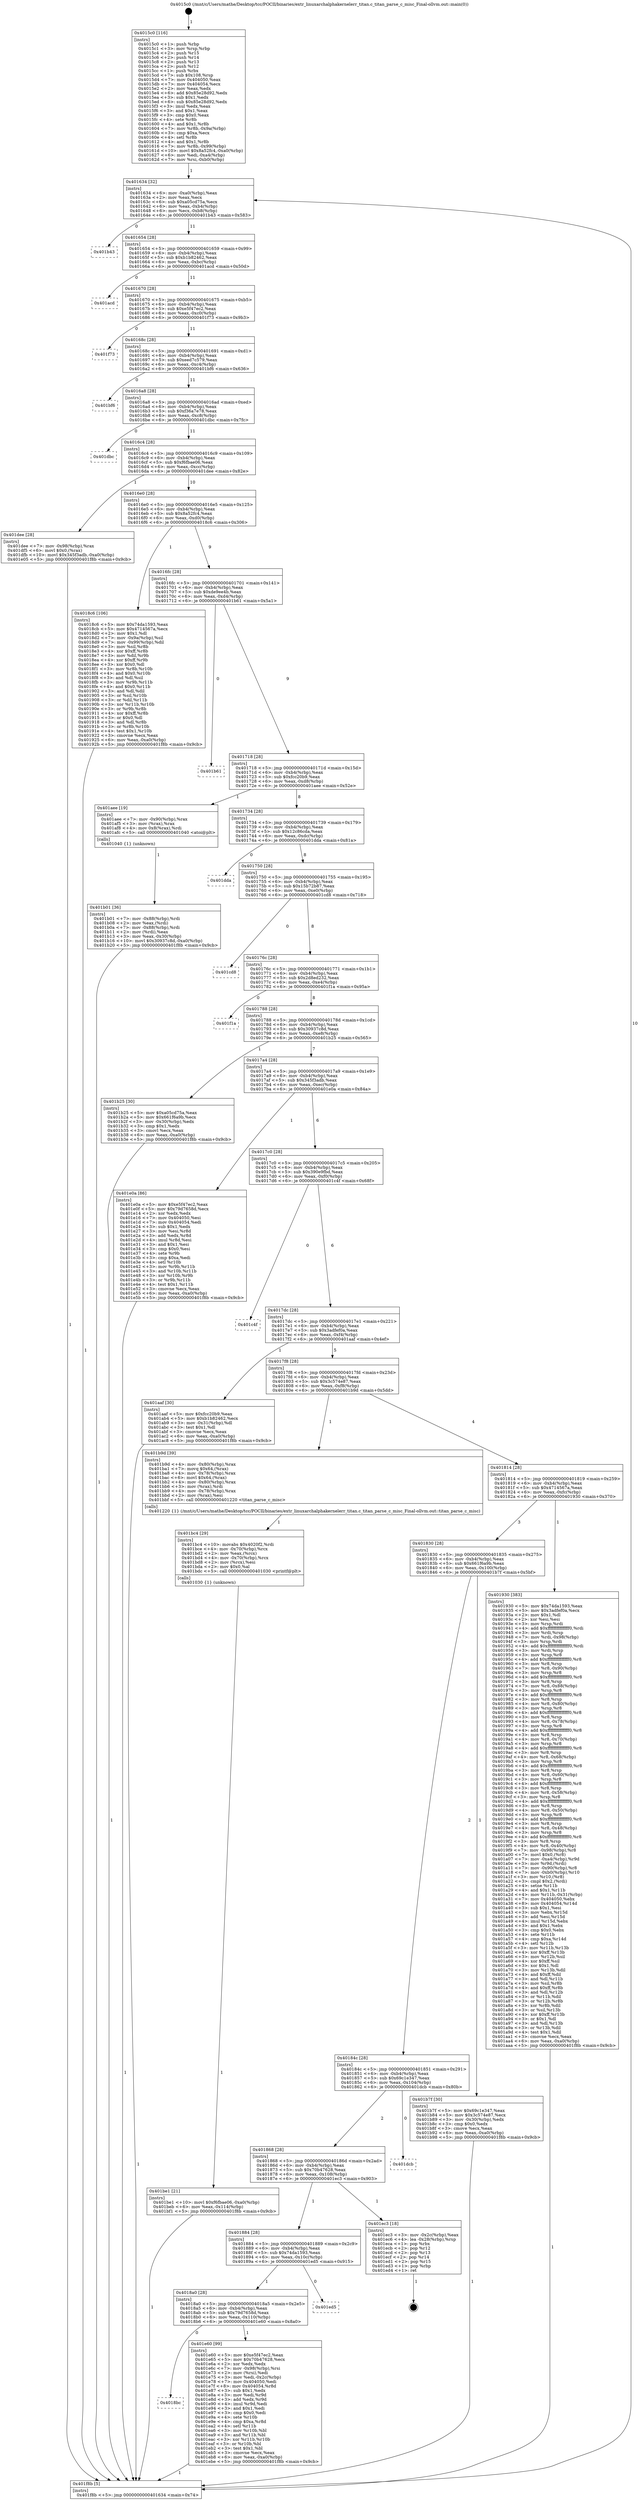 digraph "0x4015c0" {
  label = "0x4015c0 (/mnt/c/Users/mathe/Desktop/tcc/POCII/binaries/extr_linuxarchalphakernelerr_titan.c_titan_parse_c_misc_Final-ollvm.out::main(0))"
  labelloc = "t"
  node[shape=record]

  Entry [label="",width=0.3,height=0.3,shape=circle,fillcolor=black,style=filled]
  "0x401634" [label="{
     0x401634 [32]\l
     | [instrs]\l
     &nbsp;&nbsp;0x401634 \<+6\>: mov -0xa0(%rbp),%eax\l
     &nbsp;&nbsp;0x40163a \<+2\>: mov %eax,%ecx\l
     &nbsp;&nbsp;0x40163c \<+6\>: sub $0xa05cd75a,%ecx\l
     &nbsp;&nbsp;0x401642 \<+6\>: mov %eax,-0xb4(%rbp)\l
     &nbsp;&nbsp;0x401648 \<+6\>: mov %ecx,-0xb8(%rbp)\l
     &nbsp;&nbsp;0x40164e \<+6\>: je 0000000000401b43 \<main+0x583\>\l
  }"]
  "0x401b43" [label="{
     0x401b43\l
  }", style=dashed]
  "0x401654" [label="{
     0x401654 [28]\l
     | [instrs]\l
     &nbsp;&nbsp;0x401654 \<+5\>: jmp 0000000000401659 \<main+0x99\>\l
     &nbsp;&nbsp;0x401659 \<+6\>: mov -0xb4(%rbp),%eax\l
     &nbsp;&nbsp;0x40165f \<+5\>: sub $0xb1b82462,%eax\l
     &nbsp;&nbsp;0x401664 \<+6\>: mov %eax,-0xbc(%rbp)\l
     &nbsp;&nbsp;0x40166a \<+6\>: je 0000000000401acd \<main+0x50d\>\l
  }"]
  Exit [label="",width=0.3,height=0.3,shape=circle,fillcolor=black,style=filled,peripheries=2]
  "0x401acd" [label="{
     0x401acd\l
  }", style=dashed]
  "0x401670" [label="{
     0x401670 [28]\l
     | [instrs]\l
     &nbsp;&nbsp;0x401670 \<+5\>: jmp 0000000000401675 \<main+0xb5\>\l
     &nbsp;&nbsp;0x401675 \<+6\>: mov -0xb4(%rbp),%eax\l
     &nbsp;&nbsp;0x40167b \<+5\>: sub $0xe5f47ec2,%eax\l
     &nbsp;&nbsp;0x401680 \<+6\>: mov %eax,-0xc0(%rbp)\l
     &nbsp;&nbsp;0x401686 \<+6\>: je 0000000000401f73 \<main+0x9b3\>\l
  }"]
  "0x4018bc" [label="{
     0x4018bc\l
  }", style=dashed]
  "0x401f73" [label="{
     0x401f73\l
  }", style=dashed]
  "0x40168c" [label="{
     0x40168c [28]\l
     | [instrs]\l
     &nbsp;&nbsp;0x40168c \<+5\>: jmp 0000000000401691 \<main+0xd1\>\l
     &nbsp;&nbsp;0x401691 \<+6\>: mov -0xb4(%rbp),%eax\l
     &nbsp;&nbsp;0x401697 \<+5\>: sub $0xeed7c579,%eax\l
     &nbsp;&nbsp;0x40169c \<+6\>: mov %eax,-0xc4(%rbp)\l
     &nbsp;&nbsp;0x4016a2 \<+6\>: je 0000000000401bf6 \<main+0x636\>\l
  }"]
  "0x401e60" [label="{
     0x401e60 [99]\l
     | [instrs]\l
     &nbsp;&nbsp;0x401e60 \<+5\>: mov $0xe5f47ec2,%eax\l
     &nbsp;&nbsp;0x401e65 \<+5\>: mov $0x70b47628,%ecx\l
     &nbsp;&nbsp;0x401e6a \<+2\>: xor %edx,%edx\l
     &nbsp;&nbsp;0x401e6c \<+7\>: mov -0x98(%rbp),%rsi\l
     &nbsp;&nbsp;0x401e73 \<+2\>: mov (%rsi),%edi\l
     &nbsp;&nbsp;0x401e75 \<+3\>: mov %edi,-0x2c(%rbp)\l
     &nbsp;&nbsp;0x401e78 \<+7\>: mov 0x404050,%edi\l
     &nbsp;&nbsp;0x401e7f \<+8\>: mov 0x404054,%r8d\l
     &nbsp;&nbsp;0x401e87 \<+3\>: sub $0x1,%edx\l
     &nbsp;&nbsp;0x401e8a \<+3\>: mov %edi,%r9d\l
     &nbsp;&nbsp;0x401e8d \<+3\>: add %edx,%r9d\l
     &nbsp;&nbsp;0x401e90 \<+4\>: imul %r9d,%edi\l
     &nbsp;&nbsp;0x401e94 \<+3\>: and $0x1,%edi\l
     &nbsp;&nbsp;0x401e97 \<+3\>: cmp $0x0,%edi\l
     &nbsp;&nbsp;0x401e9a \<+4\>: sete %r10b\l
     &nbsp;&nbsp;0x401e9e \<+4\>: cmp $0xa,%r8d\l
     &nbsp;&nbsp;0x401ea2 \<+4\>: setl %r11b\l
     &nbsp;&nbsp;0x401ea6 \<+3\>: mov %r10b,%bl\l
     &nbsp;&nbsp;0x401ea9 \<+3\>: and %r11b,%bl\l
     &nbsp;&nbsp;0x401eac \<+3\>: xor %r11b,%r10b\l
     &nbsp;&nbsp;0x401eaf \<+3\>: or %r10b,%bl\l
     &nbsp;&nbsp;0x401eb2 \<+3\>: test $0x1,%bl\l
     &nbsp;&nbsp;0x401eb5 \<+3\>: cmovne %ecx,%eax\l
     &nbsp;&nbsp;0x401eb8 \<+6\>: mov %eax,-0xa0(%rbp)\l
     &nbsp;&nbsp;0x401ebe \<+5\>: jmp 0000000000401f8b \<main+0x9cb\>\l
  }"]
  "0x401bf6" [label="{
     0x401bf6\l
  }", style=dashed]
  "0x4016a8" [label="{
     0x4016a8 [28]\l
     | [instrs]\l
     &nbsp;&nbsp;0x4016a8 \<+5\>: jmp 00000000004016ad \<main+0xed\>\l
     &nbsp;&nbsp;0x4016ad \<+6\>: mov -0xb4(%rbp),%eax\l
     &nbsp;&nbsp;0x4016b3 \<+5\>: sub $0xf36a7e78,%eax\l
     &nbsp;&nbsp;0x4016b8 \<+6\>: mov %eax,-0xc8(%rbp)\l
     &nbsp;&nbsp;0x4016be \<+6\>: je 0000000000401dbc \<main+0x7fc\>\l
  }"]
  "0x4018a0" [label="{
     0x4018a0 [28]\l
     | [instrs]\l
     &nbsp;&nbsp;0x4018a0 \<+5\>: jmp 00000000004018a5 \<main+0x2e5\>\l
     &nbsp;&nbsp;0x4018a5 \<+6\>: mov -0xb4(%rbp),%eax\l
     &nbsp;&nbsp;0x4018ab \<+5\>: sub $0x79d7658d,%eax\l
     &nbsp;&nbsp;0x4018b0 \<+6\>: mov %eax,-0x110(%rbp)\l
     &nbsp;&nbsp;0x4018b6 \<+6\>: je 0000000000401e60 \<main+0x8a0\>\l
  }"]
  "0x401dbc" [label="{
     0x401dbc\l
  }", style=dashed]
  "0x4016c4" [label="{
     0x4016c4 [28]\l
     | [instrs]\l
     &nbsp;&nbsp;0x4016c4 \<+5\>: jmp 00000000004016c9 \<main+0x109\>\l
     &nbsp;&nbsp;0x4016c9 \<+6\>: mov -0xb4(%rbp),%eax\l
     &nbsp;&nbsp;0x4016cf \<+5\>: sub $0xf6fbae06,%eax\l
     &nbsp;&nbsp;0x4016d4 \<+6\>: mov %eax,-0xcc(%rbp)\l
     &nbsp;&nbsp;0x4016da \<+6\>: je 0000000000401dee \<main+0x82e\>\l
  }"]
  "0x401ed5" [label="{
     0x401ed5\l
  }", style=dashed]
  "0x401dee" [label="{
     0x401dee [28]\l
     | [instrs]\l
     &nbsp;&nbsp;0x401dee \<+7\>: mov -0x98(%rbp),%rax\l
     &nbsp;&nbsp;0x401df5 \<+6\>: movl $0x0,(%rax)\l
     &nbsp;&nbsp;0x401dfb \<+10\>: movl $0x345f3adb,-0xa0(%rbp)\l
     &nbsp;&nbsp;0x401e05 \<+5\>: jmp 0000000000401f8b \<main+0x9cb\>\l
  }"]
  "0x4016e0" [label="{
     0x4016e0 [28]\l
     | [instrs]\l
     &nbsp;&nbsp;0x4016e0 \<+5\>: jmp 00000000004016e5 \<main+0x125\>\l
     &nbsp;&nbsp;0x4016e5 \<+6\>: mov -0xb4(%rbp),%eax\l
     &nbsp;&nbsp;0x4016eb \<+5\>: sub $0x8a52fc4,%eax\l
     &nbsp;&nbsp;0x4016f0 \<+6\>: mov %eax,-0xd0(%rbp)\l
     &nbsp;&nbsp;0x4016f6 \<+6\>: je 00000000004018c6 \<main+0x306\>\l
  }"]
  "0x401884" [label="{
     0x401884 [28]\l
     | [instrs]\l
     &nbsp;&nbsp;0x401884 \<+5\>: jmp 0000000000401889 \<main+0x2c9\>\l
     &nbsp;&nbsp;0x401889 \<+6\>: mov -0xb4(%rbp),%eax\l
     &nbsp;&nbsp;0x40188f \<+5\>: sub $0x74da1593,%eax\l
     &nbsp;&nbsp;0x401894 \<+6\>: mov %eax,-0x10c(%rbp)\l
     &nbsp;&nbsp;0x40189a \<+6\>: je 0000000000401ed5 \<main+0x915\>\l
  }"]
  "0x4018c6" [label="{
     0x4018c6 [106]\l
     | [instrs]\l
     &nbsp;&nbsp;0x4018c6 \<+5\>: mov $0x74da1593,%eax\l
     &nbsp;&nbsp;0x4018cb \<+5\>: mov $0x4714567a,%ecx\l
     &nbsp;&nbsp;0x4018d0 \<+2\>: mov $0x1,%dl\l
     &nbsp;&nbsp;0x4018d2 \<+7\>: mov -0x9a(%rbp),%sil\l
     &nbsp;&nbsp;0x4018d9 \<+7\>: mov -0x99(%rbp),%dil\l
     &nbsp;&nbsp;0x4018e0 \<+3\>: mov %sil,%r8b\l
     &nbsp;&nbsp;0x4018e3 \<+4\>: xor $0xff,%r8b\l
     &nbsp;&nbsp;0x4018e7 \<+3\>: mov %dil,%r9b\l
     &nbsp;&nbsp;0x4018ea \<+4\>: xor $0xff,%r9b\l
     &nbsp;&nbsp;0x4018ee \<+3\>: xor $0x0,%dl\l
     &nbsp;&nbsp;0x4018f1 \<+3\>: mov %r8b,%r10b\l
     &nbsp;&nbsp;0x4018f4 \<+4\>: and $0x0,%r10b\l
     &nbsp;&nbsp;0x4018f8 \<+3\>: and %dl,%sil\l
     &nbsp;&nbsp;0x4018fb \<+3\>: mov %r9b,%r11b\l
     &nbsp;&nbsp;0x4018fe \<+4\>: and $0x0,%r11b\l
     &nbsp;&nbsp;0x401902 \<+3\>: and %dl,%dil\l
     &nbsp;&nbsp;0x401905 \<+3\>: or %sil,%r10b\l
     &nbsp;&nbsp;0x401908 \<+3\>: or %dil,%r11b\l
     &nbsp;&nbsp;0x40190b \<+3\>: xor %r11b,%r10b\l
     &nbsp;&nbsp;0x40190e \<+3\>: or %r9b,%r8b\l
     &nbsp;&nbsp;0x401911 \<+4\>: xor $0xff,%r8b\l
     &nbsp;&nbsp;0x401915 \<+3\>: or $0x0,%dl\l
     &nbsp;&nbsp;0x401918 \<+3\>: and %dl,%r8b\l
     &nbsp;&nbsp;0x40191b \<+3\>: or %r8b,%r10b\l
     &nbsp;&nbsp;0x40191e \<+4\>: test $0x1,%r10b\l
     &nbsp;&nbsp;0x401922 \<+3\>: cmovne %ecx,%eax\l
     &nbsp;&nbsp;0x401925 \<+6\>: mov %eax,-0xa0(%rbp)\l
     &nbsp;&nbsp;0x40192b \<+5\>: jmp 0000000000401f8b \<main+0x9cb\>\l
  }"]
  "0x4016fc" [label="{
     0x4016fc [28]\l
     | [instrs]\l
     &nbsp;&nbsp;0x4016fc \<+5\>: jmp 0000000000401701 \<main+0x141\>\l
     &nbsp;&nbsp;0x401701 \<+6\>: mov -0xb4(%rbp),%eax\l
     &nbsp;&nbsp;0x401707 \<+5\>: sub $0xde9ee4b,%eax\l
     &nbsp;&nbsp;0x40170c \<+6\>: mov %eax,-0xd4(%rbp)\l
     &nbsp;&nbsp;0x401712 \<+6\>: je 0000000000401b61 \<main+0x5a1\>\l
  }"]
  "0x401f8b" [label="{
     0x401f8b [5]\l
     | [instrs]\l
     &nbsp;&nbsp;0x401f8b \<+5\>: jmp 0000000000401634 \<main+0x74\>\l
  }"]
  "0x4015c0" [label="{
     0x4015c0 [116]\l
     | [instrs]\l
     &nbsp;&nbsp;0x4015c0 \<+1\>: push %rbp\l
     &nbsp;&nbsp;0x4015c1 \<+3\>: mov %rsp,%rbp\l
     &nbsp;&nbsp;0x4015c4 \<+2\>: push %r15\l
     &nbsp;&nbsp;0x4015c6 \<+2\>: push %r14\l
     &nbsp;&nbsp;0x4015c8 \<+2\>: push %r13\l
     &nbsp;&nbsp;0x4015ca \<+2\>: push %r12\l
     &nbsp;&nbsp;0x4015cc \<+1\>: push %rbx\l
     &nbsp;&nbsp;0x4015cd \<+7\>: sub $0x108,%rsp\l
     &nbsp;&nbsp;0x4015d4 \<+7\>: mov 0x404050,%eax\l
     &nbsp;&nbsp;0x4015db \<+7\>: mov 0x404054,%ecx\l
     &nbsp;&nbsp;0x4015e2 \<+2\>: mov %eax,%edx\l
     &nbsp;&nbsp;0x4015e4 \<+6\>: add $0x85e28d92,%edx\l
     &nbsp;&nbsp;0x4015ea \<+3\>: sub $0x1,%edx\l
     &nbsp;&nbsp;0x4015ed \<+6\>: sub $0x85e28d92,%edx\l
     &nbsp;&nbsp;0x4015f3 \<+3\>: imul %edx,%eax\l
     &nbsp;&nbsp;0x4015f6 \<+3\>: and $0x1,%eax\l
     &nbsp;&nbsp;0x4015f9 \<+3\>: cmp $0x0,%eax\l
     &nbsp;&nbsp;0x4015fc \<+4\>: sete %r8b\l
     &nbsp;&nbsp;0x401600 \<+4\>: and $0x1,%r8b\l
     &nbsp;&nbsp;0x401604 \<+7\>: mov %r8b,-0x9a(%rbp)\l
     &nbsp;&nbsp;0x40160b \<+3\>: cmp $0xa,%ecx\l
     &nbsp;&nbsp;0x40160e \<+4\>: setl %r8b\l
     &nbsp;&nbsp;0x401612 \<+4\>: and $0x1,%r8b\l
     &nbsp;&nbsp;0x401616 \<+7\>: mov %r8b,-0x99(%rbp)\l
     &nbsp;&nbsp;0x40161d \<+10\>: movl $0x8a52fc4,-0xa0(%rbp)\l
     &nbsp;&nbsp;0x401627 \<+6\>: mov %edi,-0xa4(%rbp)\l
     &nbsp;&nbsp;0x40162d \<+7\>: mov %rsi,-0xb0(%rbp)\l
  }"]
  "0x401ec3" [label="{
     0x401ec3 [18]\l
     | [instrs]\l
     &nbsp;&nbsp;0x401ec3 \<+3\>: mov -0x2c(%rbp),%eax\l
     &nbsp;&nbsp;0x401ec6 \<+4\>: lea -0x28(%rbp),%rsp\l
     &nbsp;&nbsp;0x401eca \<+1\>: pop %rbx\l
     &nbsp;&nbsp;0x401ecb \<+2\>: pop %r12\l
     &nbsp;&nbsp;0x401ecd \<+2\>: pop %r13\l
     &nbsp;&nbsp;0x401ecf \<+2\>: pop %r14\l
     &nbsp;&nbsp;0x401ed1 \<+2\>: pop %r15\l
     &nbsp;&nbsp;0x401ed3 \<+1\>: pop %rbp\l
     &nbsp;&nbsp;0x401ed4 \<+1\>: ret\l
  }"]
  "0x401b61" [label="{
     0x401b61\l
  }", style=dashed]
  "0x401718" [label="{
     0x401718 [28]\l
     | [instrs]\l
     &nbsp;&nbsp;0x401718 \<+5\>: jmp 000000000040171d \<main+0x15d\>\l
     &nbsp;&nbsp;0x40171d \<+6\>: mov -0xb4(%rbp),%eax\l
     &nbsp;&nbsp;0x401723 \<+5\>: sub $0xfcc20b9,%eax\l
     &nbsp;&nbsp;0x401728 \<+6\>: mov %eax,-0xd8(%rbp)\l
     &nbsp;&nbsp;0x40172e \<+6\>: je 0000000000401aee \<main+0x52e\>\l
  }"]
  "0x401868" [label="{
     0x401868 [28]\l
     | [instrs]\l
     &nbsp;&nbsp;0x401868 \<+5\>: jmp 000000000040186d \<main+0x2ad\>\l
     &nbsp;&nbsp;0x40186d \<+6\>: mov -0xb4(%rbp),%eax\l
     &nbsp;&nbsp;0x401873 \<+5\>: sub $0x70b47628,%eax\l
     &nbsp;&nbsp;0x401878 \<+6\>: mov %eax,-0x108(%rbp)\l
     &nbsp;&nbsp;0x40187e \<+6\>: je 0000000000401ec3 \<main+0x903\>\l
  }"]
  "0x401aee" [label="{
     0x401aee [19]\l
     | [instrs]\l
     &nbsp;&nbsp;0x401aee \<+7\>: mov -0x90(%rbp),%rax\l
     &nbsp;&nbsp;0x401af5 \<+3\>: mov (%rax),%rax\l
     &nbsp;&nbsp;0x401af8 \<+4\>: mov 0x8(%rax),%rdi\l
     &nbsp;&nbsp;0x401afc \<+5\>: call 0000000000401040 \<atoi@plt\>\l
     | [calls]\l
     &nbsp;&nbsp;0x401040 \{1\} (unknown)\l
  }"]
  "0x401734" [label="{
     0x401734 [28]\l
     | [instrs]\l
     &nbsp;&nbsp;0x401734 \<+5\>: jmp 0000000000401739 \<main+0x179\>\l
     &nbsp;&nbsp;0x401739 \<+6\>: mov -0xb4(%rbp),%eax\l
     &nbsp;&nbsp;0x40173f \<+5\>: sub $0x12c86cda,%eax\l
     &nbsp;&nbsp;0x401744 \<+6\>: mov %eax,-0xdc(%rbp)\l
     &nbsp;&nbsp;0x40174a \<+6\>: je 0000000000401dda \<main+0x81a\>\l
  }"]
  "0x401dcb" [label="{
     0x401dcb\l
  }", style=dashed]
  "0x401dda" [label="{
     0x401dda\l
  }", style=dashed]
  "0x401750" [label="{
     0x401750 [28]\l
     | [instrs]\l
     &nbsp;&nbsp;0x401750 \<+5\>: jmp 0000000000401755 \<main+0x195\>\l
     &nbsp;&nbsp;0x401755 \<+6\>: mov -0xb4(%rbp),%eax\l
     &nbsp;&nbsp;0x40175b \<+5\>: sub $0x15b72b87,%eax\l
     &nbsp;&nbsp;0x401760 \<+6\>: mov %eax,-0xe0(%rbp)\l
     &nbsp;&nbsp;0x401766 \<+6\>: je 0000000000401cd8 \<main+0x718\>\l
  }"]
  "0x401be1" [label="{
     0x401be1 [21]\l
     | [instrs]\l
     &nbsp;&nbsp;0x401be1 \<+10\>: movl $0xf6fbae06,-0xa0(%rbp)\l
     &nbsp;&nbsp;0x401beb \<+6\>: mov %eax,-0x114(%rbp)\l
     &nbsp;&nbsp;0x401bf1 \<+5\>: jmp 0000000000401f8b \<main+0x9cb\>\l
  }"]
  "0x401cd8" [label="{
     0x401cd8\l
  }", style=dashed]
  "0x40176c" [label="{
     0x40176c [28]\l
     | [instrs]\l
     &nbsp;&nbsp;0x40176c \<+5\>: jmp 0000000000401771 \<main+0x1b1\>\l
     &nbsp;&nbsp;0x401771 \<+6\>: mov -0xb4(%rbp),%eax\l
     &nbsp;&nbsp;0x401777 \<+5\>: sub $0x2d8ed232,%eax\l
     &nbsp;&nbsp;0x40177c \<+6\>: mov %eax,-0xe4(%rbp)\l
     &nbsp;&nbsp;0x401782 \<+6\>: je 0000000000401f1a \<main+0x95a\>\l
  }"]
  "0x401bc4" [label="{
     0x401bc4 [29]\l
     | [instrs]\l
     &nbsp;&nbsp;0x401bc4 \<+10\>: movabs $0x4020f2,%rdi\l
     &nbsp;&nbsp;0x401bce \<+4\>: mov -0x70(%rbp),%rcx\l
     &nbsp;&nbsp;0x401bd2 \<+2\>: mov %eax,(%rcx)\l
     &nbsp;&nbsp;0x401bd4 \<+4\>: mov -0x70(%rbp),%rcx\l
     &nbsp;&nbsp;0x401bd8 \<+2\>: mov (%rcx),%esi\l
     &nbsp;&nbsp;0x401bda \<+2\>: mov $0x0,%al\l
     &nbsp;&nbsp;0x401bdc \<+5\>: call 0000000000401030 \<printf@plt\>\l
     | [calls]\l
     &nbsp;&nbsp;0x401030 \{1\} (unknown)\l
  }"]
  "0x401f1a" [label="{
     0x401f1a\l
  }", style=dashed]
  "0x401788" [label="{
     0x401788 [28]\l
     | [instrs]\l
     &nbsp;&nbsp;0x401788 \<+5\>: jmp 000000000040178d \<main+0x1cd\>\l
     &nbsp;&nbsp;0x40178d \<+6\>: mov -0xb4(%rbp),%eax\l
     &nbsp;&nbsp;0x401793 \<+5\>: sub $0x30937c8d,%eax\l
     &nbsp;&nbsp;0x401798 \<+6\>: mov %eax,-0xe8(%rbp)\l
     &nbsp;&nbsp;0x40179e \<+6\>: je 0000000000401b25 \<main+0x565\>\l
  }"]
  "0x40184c" [label="{
     0x40184c [28]\l
     | [instrs]\l
     &nbsp;&nbsp;0x40184c \<+5\>: jmp 0000000000401851 \<main+0x291\>\l
     &nbsp;&nbsp;0x401851 \<+6\>: mov -0xb4(%rbp),%eax\l
     &nbsp;&nbsp;0x401857 \<+5\>: sub $0x69c1e347,%eax\l
     &nbsp;&nbsp;0x40185c \<+6\>: mov %eax,-0x104(%rbp)\l
     &nbsp;&nbsp;0x401862 \<+6\>: je 0000000000401dcb \<main+0x80b\>\l
  }"]
  "0x401b25" [label="{
     0x401b25 [30]\l
     | [instrs]\l
     &nbsp;&nbsp;0x401b25 \<+5\>: mov $0xa05cd75a,%eax\l
     &nbsp;&nbsp;0x401b2a \<+5\>: mov $0x661f6a9b,%ecx\l
     &nbsp;&nbsp;0x401b2f \<+3\>: mov -0x30(%rbp),%edx\l
     &nbsp;&nbsp;0x401b32 \<+3\>: cmp $0x1,%edx\l
     &nbsp;&nbsp;0x401b35 \<+3\>: cmovl %ecx,%eax\l
     &nbsp;&nbsp;0x401b38 \<+6\>: mov %eax,-0xa0(%rbp)\l
     &nbsp;&nbsp;0x401b3e \<+5\>: jmp 0000000000401f8b \<main+0x9cb\>\l
  }"]
  "0x4017a4" [label="{
     0x4017a4 [28]\l
     | [instrs]\l
     &nbsp;&nbsp;0x4017a4 \<+5\>: jmp 00000000004017a9 \<main+0x1e9\>\l
     &nbsp;&nbsp;0x4017a9 \<+6\>: mov -0xb4(%rbp),%eax\l
     &nbsp;&nbsp;0x4017af \<+5\>: sub $0x345f3adb,%eax\l
     &nbsp;&nbsp;0x4017b4 \<+6\>: mov %eax,-0xec(%rbp)\l
     &nbsp;&nbsp;0x4017ba \<+6\>: je 0000000000401e0a \<main+0x84a\>\l
  }"]
  "0x401b7f" [label="{
     0x401b7f [30]\l
     | [instrs]\l
     &nbsp;&nbsp;0x401b7f \<+5\>: mov $0x69c1e347,%eax\l
     &nbsp;&nbsp;0x401b84 \<+5\>: mov $0x3c574e87,%ecx\l
     &nbsp;&nbsp;0x401b89 \<+3\>: mov -0x30(%rbp),%edx\l
     &nbsp;&nbsp;0x401b8c \<+3\>: cmp $0x0,%edx\l
     &nbsp;&nbsp;0x401b8f \<+3\>: cmove %ecx,%eax\l
     &nbsp;&nbsp;0x401b92 \<+6\>: mov %eax,-0xa0(%rbp)\l
     &nbsp;&nbsp;0x401b98 \<+5\>: jmp 0000000000401f8b \<main+0x9cb\>\l
  }"]
  "0x401e0a" [label="{
     0x401e0a [86]\l
     | [instrs]\l
     &nbsp;&nbsp;0x401e0a \<+5\>: mov $0xe5f47ec2,%eax\l
     &nbsp;&nbsp;0x401e0f \<+5\>: mov $0x79d7658d,%ecx\l
     &nbsp;&nbsp;0x401e14 \<+2\>: xor %edx,%edx\l
     &nbsp;&nbsp;0x401e16 \<+7\>: mov 0x404050,%esi\l
     &nbsp;&nbsp;0x401e1d \<+7\>: mov 0x404054,%edi\l
     &nbsp;&nbsp;0x401e24 \<+3\>: sub $0x1,%edx\l
     &nbsp;&nbsp;0x401e27 \<+3\>: mov %esi,%r8d\l
     &nbsp;&nbsp;0x401e2a \<+3\>: add %edx,%r8d\l
     &nbsp;&nbsp;0x401e2d \<+4\>: imul %r8d,%esi\l
     &nbsp;&nbsp;0x401e31 \<+3\>: and $0x1,%esi\l
     &nbsp;&nbsp;0x401e34 \<+3\>: cmp $0x0,%esi\l
     &nbsp;&nbsp;0x401e37 \<+4\>: sete %r9b\l
     &nbsp;&nbsp;0x401e3b \<+3\>: cmp $0xa,%edi\l
     &nbsp;&nbsp;0x401e3e \<+4\>: setl %r10b\l
     &nbsp;&nbsp;0x401e42 \<+3\>: mov %r9b,%r11b\l
     &nbsp;&nbsp;0x401e45 \<+3\>: and %r10b,%r11b\l
     &nbsp;&nbsp;0x401e48 \<+3\>: xor %r10b,%r9b\l
     &nbsp;&nbsp;0x401e4b \<+3\>: or %r9b,%r11b\l
     &nbsp;&nbsp;0x401e4e \<+4\>: test $0x1,%r11b\l
     &nbsp;&nbsp;0x401e52 \<+3\>: cmovne %ecx,%eax\l
     &nbsp;&nbsp;0x401e55 \<+6\>: mov %eax,-0xa0(%rbp)\l
     &nbsp;&nbsp;0x401e5b \<+5\>: jmp 0000000000401f8b \<main+0x9cb\>\l
  }"]
  "0x4017c0" [label="{
     0x4017c0 [28]\l
     | [instrs]\l
     &nbsp;&nbsp;0x4017c0 \<+5\>: jmp 00000000004017c5 \<main+0x205\>\l
     &nbsp;&nbsp;0x4017c5 \<+6\>: mov -0xb4(%rbp),%eax\l
     &nbsp;&nbsp;0x4017cb \<+5\>: sub $0x390e9fbd,%eax\l
     &nbsp;&nbsp;0x4017d0 \<+6\>: mov %eax,-0xf0(%rbp)\l
     &nbsp;&nbsp;0x4017d6 \<+6\>: je 0000000000401c4f \<main+0x68f\>\l
  }"]
  "0x401b01" [label="{
     0x401b01 [36]\l
     | [instrs]\l
     &nbsp;&nbsp;0x401b01 \<+7\>: mov -0x88(%rbp),%rdi\l
     &nbsp;&nbsp;0x401b08 \<+2\>: mov %eax,(%rdi)\l
     &nbsp;&nbsp;0x401b0a \<+7\>: mov -0x88(%rbp),%rdi\l
     &nbsp;&nbsp;0x401b11 \<+2\>: mov (%rdi),%eax\l
     &nbsp;&nbsp;0x401b13 \<+3\>: mov %eax,-0x30(%rbp)\l
     &nbsp;&nbsp;0x401b16 \<+10\>: movl $0x30937c8d,-0xa0(%rbp)\l
     &nbsp;&nbsp;0x401b20 \<+5\>: jmp 0000000000401f8b \<main+0x9cb\>\l
  }"]
  "0x401c4f" [label="{
     0x401c4f\l
  }", style=dashed]
  "0x4017dc" [label="{
     0x4017dc [28]\l
     | [instrs]\l
     &nbsp;&nbsp;0x4017dc \<+5\>: jmp 00000000004017e1 \<main+0x221\>\l
     &nbsp;&nbsp;0x4017e1 \<+6\>: mov -0xb4(%rbp),%eax\l
     &nbsp;&nbsp;0x4017e7 \<+5\>: sub $0x3adfef0a,%eax\l
     &nbsp;&nbsp;0x4017ec \<+6\>: mov %eax,-0xf4(%rbp)\l
     &nbsp;&nbsp;0x4017f2 \<+6\>: je 0000000000401aaf \<main+0x4ef\>\l
  }"]
  "0x401830" [label="{
     0x401830 [28]\l
     | [instrs]\l
     &nbsp;&nbsp;0x401830 \<+5\>: jmp 0000000000401835 \<main+0x275\>\l
     &nbsp;&nbsp;0x401835 \<+6\>: mov -0xb4(%rbp),%eax\l
     &nbsp;&nbsp;0x40183b \<+5\>: sub $0x661f6a9b,%eax\l
     &nbsp;&nbsp;0x401840 \<+6\>: mov %eax,-0x100(%rbp)\l
     &nbsp;&nbsp;0x401846 \<+6\>: je 0000000000401b7f \<main+0x5bf\>\l
  }"]
  "0x401aaf" [label="{
     0x401aaf [30]\l
     | [instrs]\l
     &nbsp;&nbsp;0x401aaf \<+5\>: mov $0xfcc20b9,%eax\l
     &nbsp;&nbsp;0x401ab4 \<+5\>: mov $0xb1b82462,%ecx\l
     &nbsp;&nbsp;0x401ab9 \<+3\>: mov -0x31(%rbp),%dl\l
     &nbsp;&nbsp;0x401abc \<+3\>: test $0x1,%dl\l
     &nbsp;&nbsp;0x401abf \<+3\>: cmovne %ecx,%eax\l
     &nbsp;&nbsp;0x401ac2 \<+6\>: mov %eax,-0xa0(%rbp)\l
     &nbsp;&nbsp;0x401ac8 \<+5\>: jmp 0000000000401f8b \<main+0x9cb\>\l
  }"]
  "0x4017f8" [label="{
     0x4017f8 [28]\l
     | [instrs]\l
     &nbsp;&nbsp;0x4017f8 \<+5\>: jmp 00000000004017fd \<main+0x23d\>\l
     &nbsp;&nbsp;0x4017fd \<+6\>: mov -0xb4(%rbp),%eax\l
     &nbsp;&nbsp;0x401803 \<+5\>: sub $0x3c574e87,%eax\l
     &nbsp;&nbsp;0x401808 \<+6\>: mov %eax,-0xf8(%rbp)\l
     &nbsp;&nbsp;0x40180e \<+6\>: je 0000000000401b9d \<main+0x5dd\>\l
  }"]
  "0x401930" [label="{
     0x401930 [383]\l
     | [instrs]\l
     &nbsp;&nbsp;0x401930 \<+5\>: mov $0x74da1593,%eax\l
     &nbsp;&nbsp;0x401935 \<+5\>: mov $0x3adfef0a,%ecx\l
     &nbsp;&nbsp;0x40193a \<+2\>: mov $0x1,%dl\l
     &nbsp;&nbsp;0x40193c \<+2\>: xor %esi,%esi\l
     &nbsp;&nbsp;0x40193e \<+3\>: mov %rsp,%rdi\l
     &nbsp;&nbsp;0x401941 \<+4\>: add $0xfffffffffffffff0,%rdi\l
     &nbsp;&nbsp;0x401945 \<+3\>: mov %rdi,%rsp\l
     &nbsp;&nbsp;0x401948 \<+7\>: mov %rdi,-0x98(%rbp)\l
     &nbsp;&nbsp;0x40194f \<+3\>: mov %rsp,%rdi\l
     &nbsp;&nbsp;0x401952 \<+4\>: add $0xfffffffffffffff0,%rdi\l
     &nbsp;&nbsp;0x401956 \<+3\>: mov %rdi,%rsp\l
     &nbsp;&nbsp;0x401959 \<+3\>: mov %rsp,%r8\l
     &nbsp;&nbsp;0x40195c \<+4\>: add $0xfffffffffffffff0,%r8\l
     &nbsp;&nbsp;0x401960 \<+3\>: mov %r8,%rsp\l
     &nbsp;&nbsp;0x401963 \<+7\>: mov %r8,-0x90(%rbp)\l
     &nbsp;&nbsp;0x40196a \<+3\>: mov %rsp,%r8\l
     &nbsp;&nbsp;0x40196d \<+4\>: add $0xfffffffffffffff0,%r8\l
     &nbsp;&nbsp;0x401971 \<+3\>: mov %r8,%rsp\l
     &nbsp;&nbsp;0x401974 \<+7\>: mov %r8,-0x88(%rbp)\l
     &nbsp;&nbsp;0x40197b \<+3\>: mov %rsp,%r8\l
     &nbsp;&nbsp;0x40197e \<+4\>: add $0xfffffffffffffff0,%r8\l
     &nbsp;&nbsp;0x401982 \<+3\>: mov %r8,%rsp\l
     &nbsp;&nbsp;0x401985 \<+4\>: mov %r8,-0x80(%rbp)\l
     &nbsp;&nbsp;0x401989 \<+3\>: mov %rsp,%r8\l
     &nbsp;&nbsp;0x40198c \<+4\>: add $0xfffffffffffffff0,%r8\l
     &nbsp;&nbsp;0x401990 \<+3\>: mov %r8,%rsp\l
     &nbsp;&nbsp;0x401993 \<+4\>: mov %r8,-0x78(%rbp)\l
     &nbsp;&nbsp;0x401997 \<+3\>: mov %rsp,%r8\l
     &nbsp;&nbsp;0x40199a \<+4\>: add $0xfffffffffffffff0,%r8\l
     &nbsp;&nbsp;0x40199e \<+3\>: mov %r8,%rsp\l
     &nbsp;&nbsp;0x4019a1 \<+4\>: mov %r8,-0x70(%rbp)\l
     &nbsp;&nbsp;0x4019a5 \<+3\>: mov %rsp,%r8\l
     &nbsp;&nbsp;0x4019a8 \<+4\>: add $0xfffffffffffffff0,%r8\l
     &nbsp;&nbsp;0x4019ac \<+3\>: mov %r8,%rsp\l
     &nbsp;&nbsp;0x4019af \<+4\>: mov %r8,-0x68(%rbp)\l
     &nbsp;&nbsp;0x4019b3 \<+3\>: mov %rsp,%r8\l
     &nbsp;&nbsp;0x4019b6 \<+4\>: add $0xfffffffffffffff0,%r8\l
     &nbsp;&nbsp;0x4019ba \<+3\>: mov %r8,%rsp\l
     &nbsp;&nbsp;0x4019bd \<+4\>: mov %r8,-0x60(%rbp)\l
     &nbsp;&nbsp;0x4019c1 \<+3\>: mov %rsp,%r8\l
     &nbsp;&nbsp;0x4019c4 \<+4\>: add $0xfffffffffffffff0,%r8\l
     &nbsp;&nbsp;0x4019c8 \<+3\>: mov %r8,%rsp\l
     &nbsp;&nbsp;0x4019cb \<+4\>: mov %r8,-0x58(%rbp)\l
     &nbsp;&nbsp;0x4019cf \<+3\>: mov %rsp,%r8\l
     &nbsp;&nbsp;0x4019d2 \<+4\>: add $0xfffffffffffffff0,%r8\l
     &nbsp;&nbsp;0x4019d6 \<+3\>: mov %r8,%rsp\l
     &nbsp;&nbsp;0x4019d9 \<+4\>: mov %r8,-0x50(%rbp)\l
     &nbsp;&nbsp;0x4019dd \<+3\>: mov %rsp,%r8\l
     &nbsp;&nbsp;0x4019e0 \<+4\>: add $0xfffffffffffffff0,%r8\l
     &nbsp;&nbsp;0x4019e4 \<+3\>: mov %r8,%rsp\l
     &nbsp;&nbsp;0x4019e7 \<+4\>: mov %r8,-0x48(%rbp)\l
     &nbsp;&nbsp;0x4019eb \<+3\>: mov %rsp,%r8\l
     &nbsp;&nbsp;0x4019ee \<+4\>: add $0xfffffffffffffff0,%r8\l
     &nbsp;&nbsp;0x4019f2 \<+3\>: mov %r8,%rsp\l
     &nbsp;&nbsp;0x4019f5 \<+4\>: mov %r8,-0x40(%rbp)\l
     &nbsp;&nbsp;0x4019f9 \<+7\>: mov -0x98(%rbp),%r8\l
     &nbsp;&nbsp;0x401a00 \<+7\>: movl $0x0,(%r8)\l
     &nbsp;&nbsp;0x401a07 \<+7\>: mov -0xa4(%rbp),%r9d\l
     &nbsp;&nbsp;0x401a0e \<+3\>: mov %r9d,(%rdi)\l
     &nbsp;&nbsp;0x401a11 \<+7\>: mov -0x90(%rbp),%r8\l
     &nbsp;&nbsp;0x401a18 \<+7\>: mov -0xb0(%rbp),%r10\l
     &nbsp;&nbsp;0x401a1f \<+3\>: mov %r10,(%r8)\l
     &nbsp;&nbsp;0x401a22 \<+3\>: cmpl $0x2,(%rdi)\l
     &nbsp;&nbsp;0x401a25 \<+4\>: setne %r11b\l
     &nbsp;&nbsp;0x401a29 \<+4\>: and $0x1,%r11b\l
     &nbsp;&nbsp;0x401a2d \<+4\>: mov %r11b,-0x31(%rbp)\l
     &nbsp;&nbsp;0x401a31 \<+7\>: mov 0x404050,%ebx\l
     &nbsp;&nbsp;0x401a38 \<+8\>: mov 0x404054,%r14d\l
     &nbsp;&nbsp;0x401a40 \<+3\>: sub $0x1,%esi\l
     &nbsp;&nbsp;0x401a43 \<+3\>: mov %ebx,%r15d\l
     &nbsp;&nbsp;0x401a46 \<+3\>: add %esi,%r15d\l
     &nbsp;&nbsp;0x401a49 \<+4\>: imul %r15d,%ebx\l
     &nbsp;&nbsp;0x401a4d \<+3\>: and $0x1,%ebx\l
     &nbsp;&nbsp;0x401a50 \<+3\>: cmp $0x0,%ebx\l
     &nbsp;&nbsp;0x401a53 \<+4\>: sete %r11b\l
     &nbsp;&nbsp;0x401a57 \<+4\>: cmp $0xa,%r14d\l
     &nbsp;&nbsp;0x401a5b \<+4\>: setl %r12b\l
     &nbsp;&nbsp;0x401a5f \<+3\>: mov %r11b,%r13b\l
     &nbsp;&nbsp;0x401a62 \<+4\>: xor $0xff,%r13b\l
     &nbsp;&nbsp;0x401a66 \<+3\>: mov %r12b,%sil\l
     &nbsp;&nbsp;0x401a69 \<+4\>: xor $0xff,%sil\l
     &nbsp;&nbsp;0x401a6d \<+3\>: xor $0x1,%dl\l
     &nbsp;&nbsp;0x401a70 \<+3\>: mov %r13b,%dil\l
     &nbsp;&nbsp;0x401a73 \<+4\>: and $0xff,%dil\l
     &nbsp;&nbsp;0x401a77 \<+3\>: and %dl,%r11b\l
     &nbsp;&nbsp;0x401a7a \<+3\>: mov %sil,%r8b\l
     &nbsp;&nbsp;0x401a7d \<+4\>: and $0xff,%r8b\l
     &nbsp;&nbsp;0x401a81 \<+3\>: and %dl,%r12b\l
     &nbsp;&nbsp;0x401a84 \<+3\>: or %r11b,%dil\l
     &nbsp;&nbsp;0x401a87 \<+3\>: or %r12b,%r8b\l
     &nbsp;&nbsp;0x401a8a \<+3\>: xor %r8b,%dil\l
     &nbsp;&nbsp;0x401a8d \<+3\>: or %sil,%r13b\l
     &nbsp;&nbsp;0x401a90 \<+4\>: xor $0xff,%r13b\l
     &nbsp;&nbsp;0x401a94 \<+3\>: or $0x1,%dl\l
     &nbsp;&nbsp;0x401a97 \<+3\>: and %dl,%r13b\l
     &nbsp;&nbsp;0x401a9a \<+3\>: or %r13b,%dil\l
     &nbsp;&nbsp;0x401a9d \<+4\>: test $0x1,%dil\l
     &nbsp;&nbsp;0x401aa1 \<+3\>: cmovne %ecx,%eax\l
     &nbsp;&nbsp;0x401aa4 \<+6\>: mov %eax,-0xa0(%rbp)\l
     &nbsp;&nbsp;0x401aaa \<+5\>: jmp 0000000000401f8b \<main+0x9cb\>\l
  }"]
  "0x401b9d" [label="{
     0x401b9d [39]\l
     | [instrs]\l
     &nbsp;&nbsp;0x401b9d \<+4\>: mov -0x80(%rbp),%rax\l
     &nbsp;&nbsp;0x401ba1 \<+7\>: movq $0x64,(%rax)\l
     &nbsp;&nbsp;0x401ba8 \<+4\>: mov -0x78(%rbp),%rax\l
     &nbsp;&nbsp;0x401bac \<+6\>: movl $0x64,(%rax)\l
     &nbsp;&nbsp;0x401bb2 \<+4\>: mov -0x80(%rbp),%rax\l
     &nbsp;&nbsp;0x401bb6 \<+3\>: mov (%rax),%rdi\l
     &nbsp;&nbsp;0x401bb9 \<+4\>: mov -0x78(%rbp),%rax\l
     &nbsp;&nbsp;0x401bbd \<+2\>: mov (%rax),%esi\l
     &nbsp;&nbsp;0x401bbf \<+5\>: call 0000000000401220 \<titan_parse_c_misc\>\l
     | [calls]\l
     &nbsp;&nbsp;0x401220 \{1\} (/mnt/c/Users/mathe/Desktop/tcc/POCII/binaries/extr_linuxarchalphakernelerr_titan.c_titan_parse_c_misc_Final-ollvm.out::titan_parse_c_misc)\l
  }"]
  "0x401814" [label="{
     0x401814 [28]\l
     | [instrs]\l
     &nbsp;&nbsp;0x401814 \<+5\>: jmp 0000000000401819 \<main+0x259\>\l
     &nbsp;&nbsp;0x401819 \<+6\>: mov -0xb4(%rbp),%eax\l
     &nbsp;&nbsp;0x40181f \<+5\>: sub $0x4714567a,%eax\l
     &nbsp;&nbsp;0x401824 \<+6\>: mov %eax,-0xfc(%rbp)\l
     &nbsp;&nbsp;0x40182a \<+6\>: je 0000000000401930 \<main+0x370\>\l
  }"]
  Entry -> "0x4015c0" [label=" 1"]
  "0x401634" -> "0x401b43" [label=" 0"]
  "0x401634" -> "0x401654" [label=" 11"]
  "0x401ec3" -> Exit [label=" 1"]
  "0x401654" -> "0x401acd" [label=" 0"]
  "0x401654" -> "0x401670" [label=" 11"]
  "0x401e60" -> "0x401f8b" [label=" 1"]
  "0x401670" -> "0x401f73" [label=" 0"]
  "0x401670" -> "0x40168c" [label=" 11"]
  "0x4018a0" -> "0x4018bc" [label=" 0"]
  "0x40168c" -> "0x401bf6" [label=" 0"]
  "0x40168c" -> "0x4016a8" [label=" 11"]
  "0x4018a0" -> "0x401e60" [label=" 1"]
  "0x4016a8" -> "0x401dbc" [label=" 0"]
  "0x4016a8" -> "0x4016c4" [label=" 11"]
  "0x401884" -> "0x4018a0" [label=" 1"]
  "0x4016c4" -> "0x401dee" [label=" 1"]
  "0x4016c4" -> "0x4016e0" [label=" 10"]
  "0x401884" -> "0x401ed5" [label=" 0"]
  "0x4016e0" -> "0x4018c6" [label=" 1"]
  "0x4016e0" -> "0x4016fc" [label=" 9"]
  "0x4018c6" -> "0x401f8b" [label=" 1"]
  "0x4015c0" -> "0x401634" [label=" 1"]
  "0x401f8b" -> "0x401634" [label=" 10"]
  "0x401868" -> "0x401884" [label=" 1"]
  "0x4016fc" -> "0x401b61" [label=" 0"]
  "0x4016fc" -> "0x401718" [label=" 9"]
  "0x401868" -> "0x401ec3" [label=" 1"]
  "0x401718" -> "0x401aee" [label=" 1"]
  "0x401718" -> "0x401734" [label=" 8"]
  "0x40184c" -> "0x401868" [label=" 2"]
  "0x401734" -> "0x401dda" [label=" 0"]
  "0x401734" -> "0x401750" [label=" 8"]
  "0x40184c" -> "0x401dcb" [label=" 0"]
  "0x401750" -> "0x401cd8" [label=" 0"]
  "0x401750" -> "0x40176c" [label=" 8"]
  "0x401e0a" -> "0x401f8b" [label=" 1"]
  "0x40176c" -> "0x401f1a" [label=" 0"]
  "0x40176c" -> "0x401788" [label=" 8"]
  "0x401dee" -> "0x401f8b" [label=" 1"]
  "0x401788" -> "0x401b25" [label=" 1"]
  "0x401788" -> "0x4017a4" [label=" 7"]
  "0x401be1" -> "0x401f8b" [label=" 1"]
  "0x4017a4" -> "0x401e0a" [label=" 1"]
  "0x4017a4" -> "0x4017c0" [label=" 6"]
  "0x401bc4" -> "0x401be1" [label=" 1"]
  "0x4017c0" -> "0x401c4f" [label=" 0"]
  "0x4017c0" -> "0x4017dc" [label=" 6"]
  "0x401b7f" -> "0x401f8b" [label=" 1"]
  "0x4017dc" -> "0x401aaf" [label=" 1"]
  "0x4017dc" -> "0x4017f8" [label=" 5"]
  "0x401830" -> "0x401b7f" [label=" 1"]
  "0x4017f8" -> "0x401b9d" [label=" 1"]
  "0x4017f8" -> "0x401814" [label=" 4"]
  "0x401b9d" -> "0x401bc4" [label=" 1"]
  "0x401814" -> "0x401930" [label=" 1"]
  "0x401814" -> "0x401830" [label=" 3"]
  "0x401830" -> "0x40184c" [label=" 2"]
  "0x401930" -> "0x401f8b" [label=" 1"]
  "0x401aaf" -> "0x401f8b" [label=" 1"]
  "0x401aee" -> "0x401b01" [label=" 1"]
  "0x401b01" -> "0x401f8b" [label=" 1"]
  "0x401b25" -> "0x401f8b" [label=" 1"]
}
